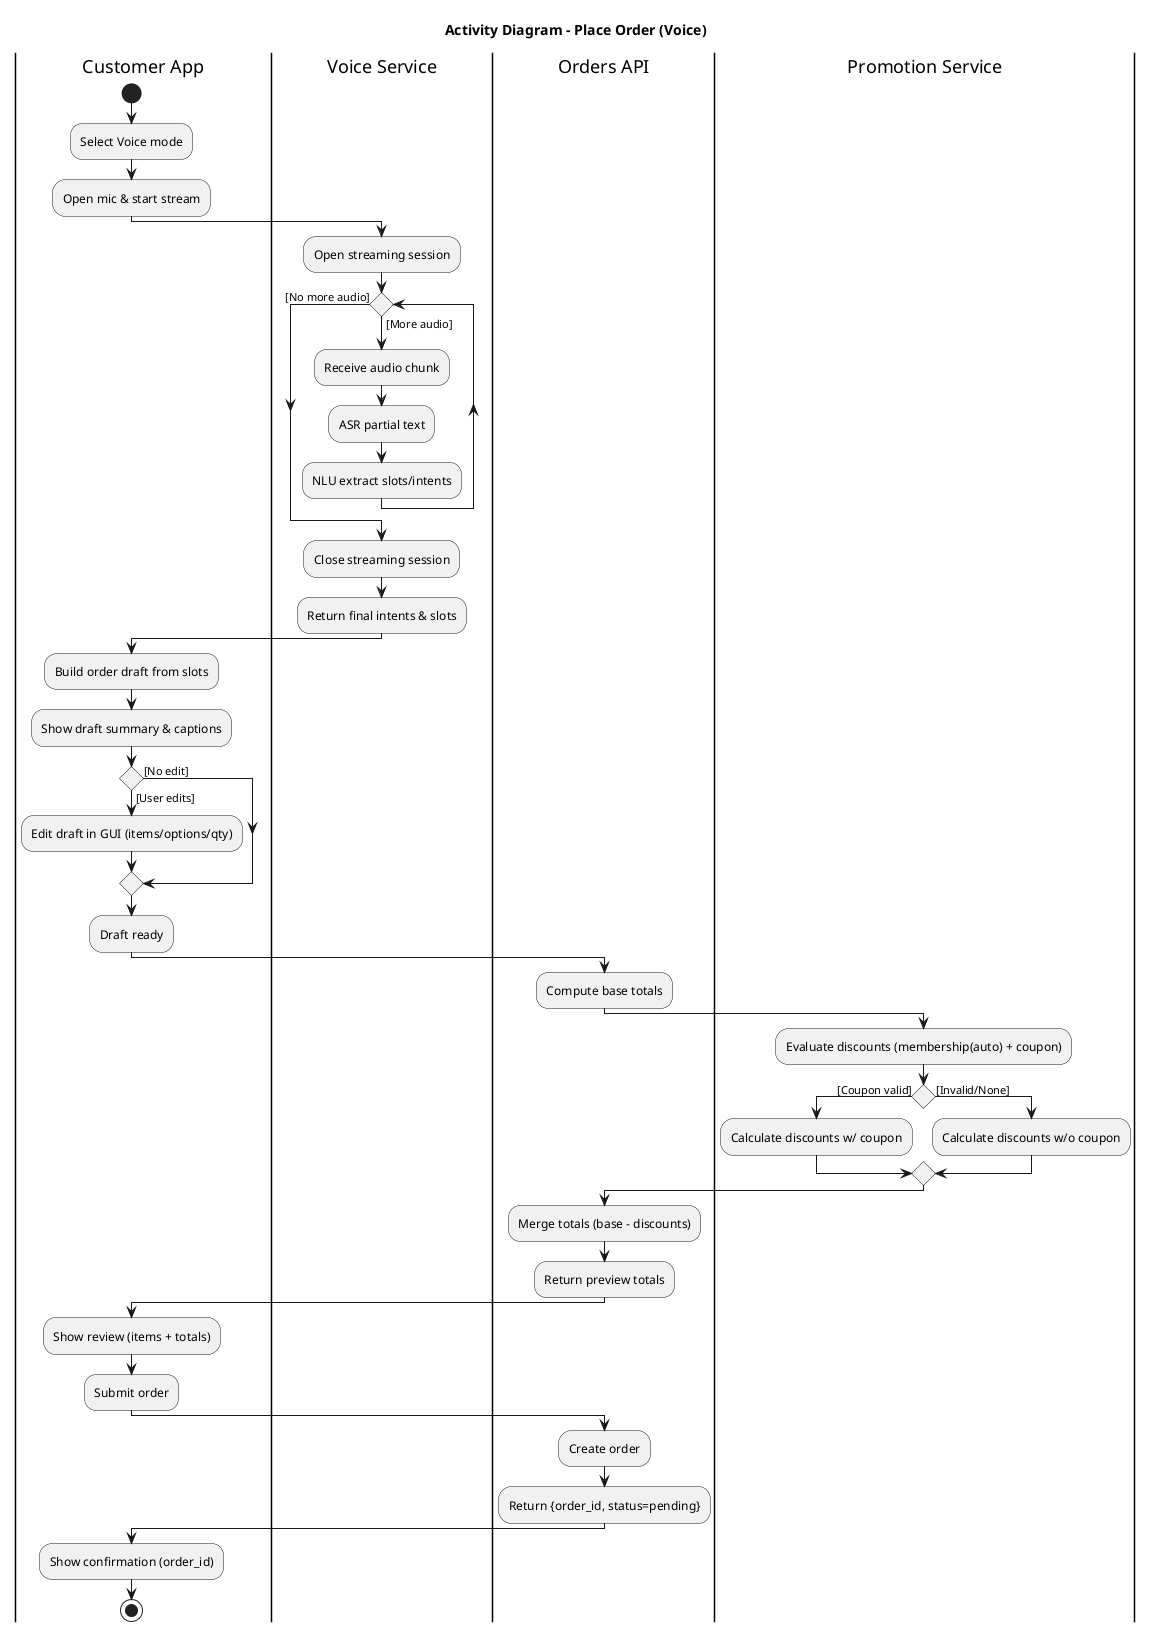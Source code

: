 @startuml Activity_Place_Order_Voice
title Activity Diagram - Place Order (Voice)

|Customer App|
start
:Select Voice mode;
:Open mic & start stream;

|Voice Service|
:Open streaming session;
while () is ([More audio])
  :Receive audio chunk;
  :ASR partial text;
  :NLU extract slots/intents;
endwhile ([No more audio])
:Close streaming session;
:Return final intents & slots;

|Customer App|
:Build order draft from slots;
:Show draft summary & captions;
if () then ([User edits])
  :Edit draft in GUI (items/options/qty);
else ([No edit])
endif
:Draft ready;

|Orders API|
:Compute base totals;

|Promotion Service|
:Evaluate discounts (membership(auto) + coupon);
if () then ([Coupon valid])
  :Calculate discounts w/ coupon;
else ([Invalid/None])
  :Calculate discounts w/o coupon;
endif

|Orders API|
:Merge totals (base - discounts);
:Return preview totals;

|Customer App|
:Show review (items + totals);
:Submit order;

|Orders API|
:Create order;
:Return {order_id, status=pending};

|Customer App|
:Show confirmation (order_id);
stop
@enduml

